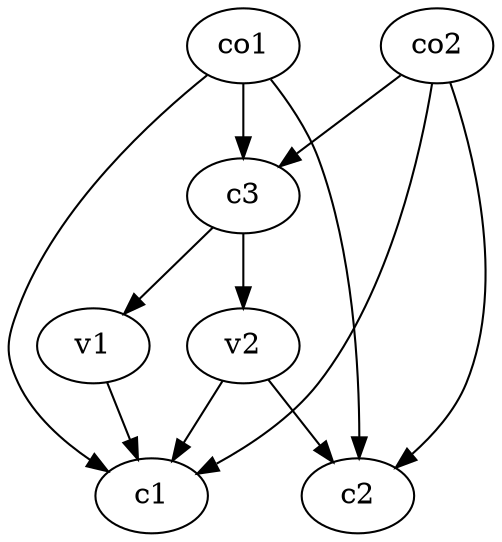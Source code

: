 strict digraph  {
c1;
c2;
c3;
v1;
v2;
co1;
co2;
c3 -> v1  [weight=1];
c3 -> v2  [weight=1];
v1 -> c1  [weight=1];
v2 -> c2  [weight=1];
v2 -> c1  [weight=1];
co1 -> c3  [weight=1];
co1 -> c1  [weight=1];
co1 -> c2  [weight=1];
co2 -> c2  [weight=1];
co2 -> c3  [weight=1];
co2 -> c1  [weight=1];
}
